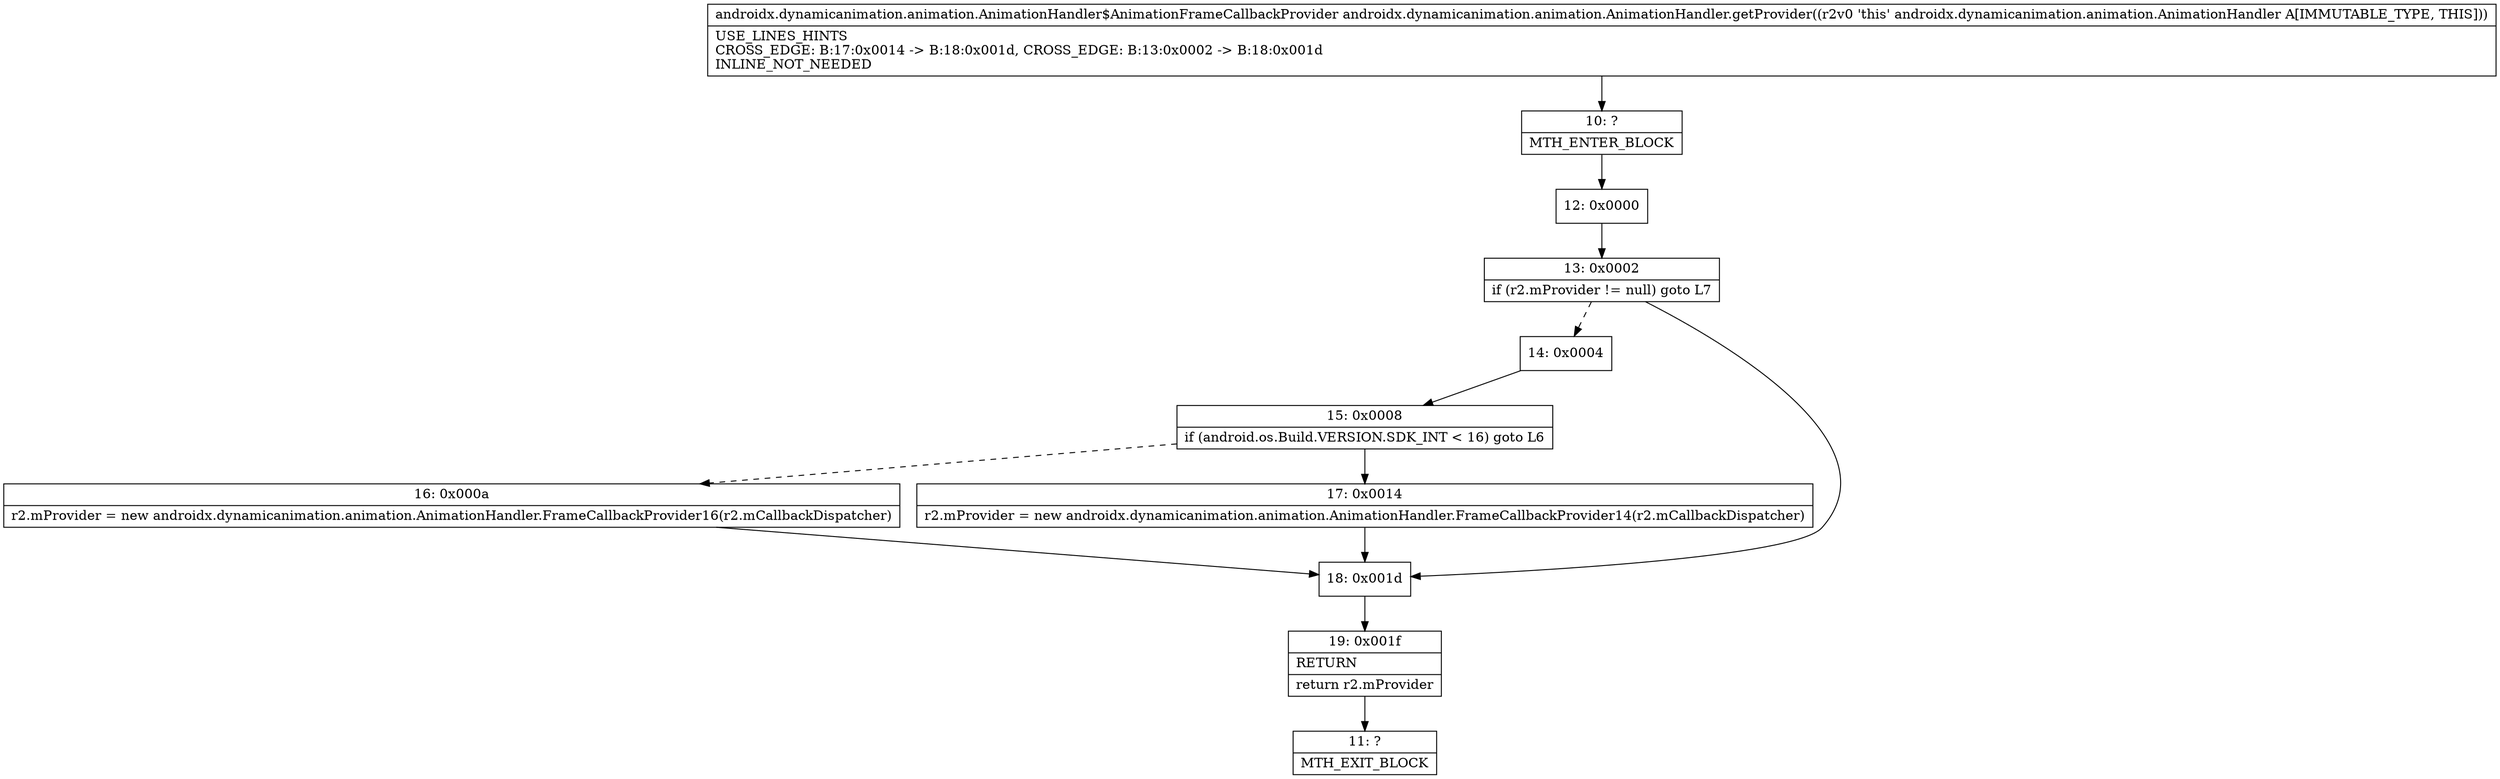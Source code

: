 digraph "CFG forandroidx.dynamicanimation.animation.AnimationHandler.getProvider()Landroidx\/dynamicanimation\/animation\/AnimationHandler$AnimationFrameCallbackProvider;" {
Node_10 [shape=record,label="{10\:\ ?|MTH_ENTER_BLOCK\l}"];
Node_12 [shape=record,label="{12\:\ 0x0000}"];
Node_13 [shape=record,label="{13\:\ 0x0002|if (r2.mProvider != null) goto L7\l}"];
Node_14 [shape=record,label="{14\:\ 0x0004}"];
Node_15 [shape=record,label="{15\:\ 0x0008|if (android.os.Build.VERSION.SDK_INT \< 16) goto L6\l}"];
Node_16 [shape=record,label="{16\:\ 0x000a|r2.mProvider = new androidx.dynamicanimation.animation.AnimationHandler.FrameCallbackProvider16(r2.mCallbackDispatcher)\l}"];
Node_17 [shape=record,label="{17\:\ 0x0014|r2.mProvider = new androidx.dynamicanimation.animation.AnimationHandler.FrameCallbackProvider14(r2.mCallbackDispatcher)\l}"];
Node_18 [shape=record,label="{18\:\ 0x001d}"];
Node_19 [shape=record,label="{19\:\ 0x001f|RETURN\l|return r2.mProvider\l}"];
Node_11 [shape=record,label="{11\:\ ?|MTH_EXIT_BLOCK\l}"];
MethodNode[shape=record,label="{androidx.dynamicanimation.animation.AnimationHandler$AnimationFrameCallbackProvider androidx.dynamicanimation.animation.AnimationHandler.getProvider((r2v0 'this' androidx.dynamicanimation.animation.AnimationHandler A[IMMUTABLE_TYPE, THIS]))  | USE_LINES_HINTS\lCROSS_EDGE: B:17:0x0014 \-\> B:18:0x001d, CROSS_EDGE: B:13:0x0002 \-\> B:18:0x001d\lINLINE_NOT_NEEDED\l}"];
MethodNode -> Node_10;Node_10 -> Node_12;
Node_12 -> Node_13;
Node_13 -> Node_14[style=dashed];
Node_13 -> Node_18;
Node_14 -> Node_15;
Node_15 -> Node_16[style=dashed];
Node_15 -> Node_17;
Node_16 -> Node_18;
Node_17 -> Node_18;
Node_18 -> Node_19;
Node_19 -> Node_11;
}

